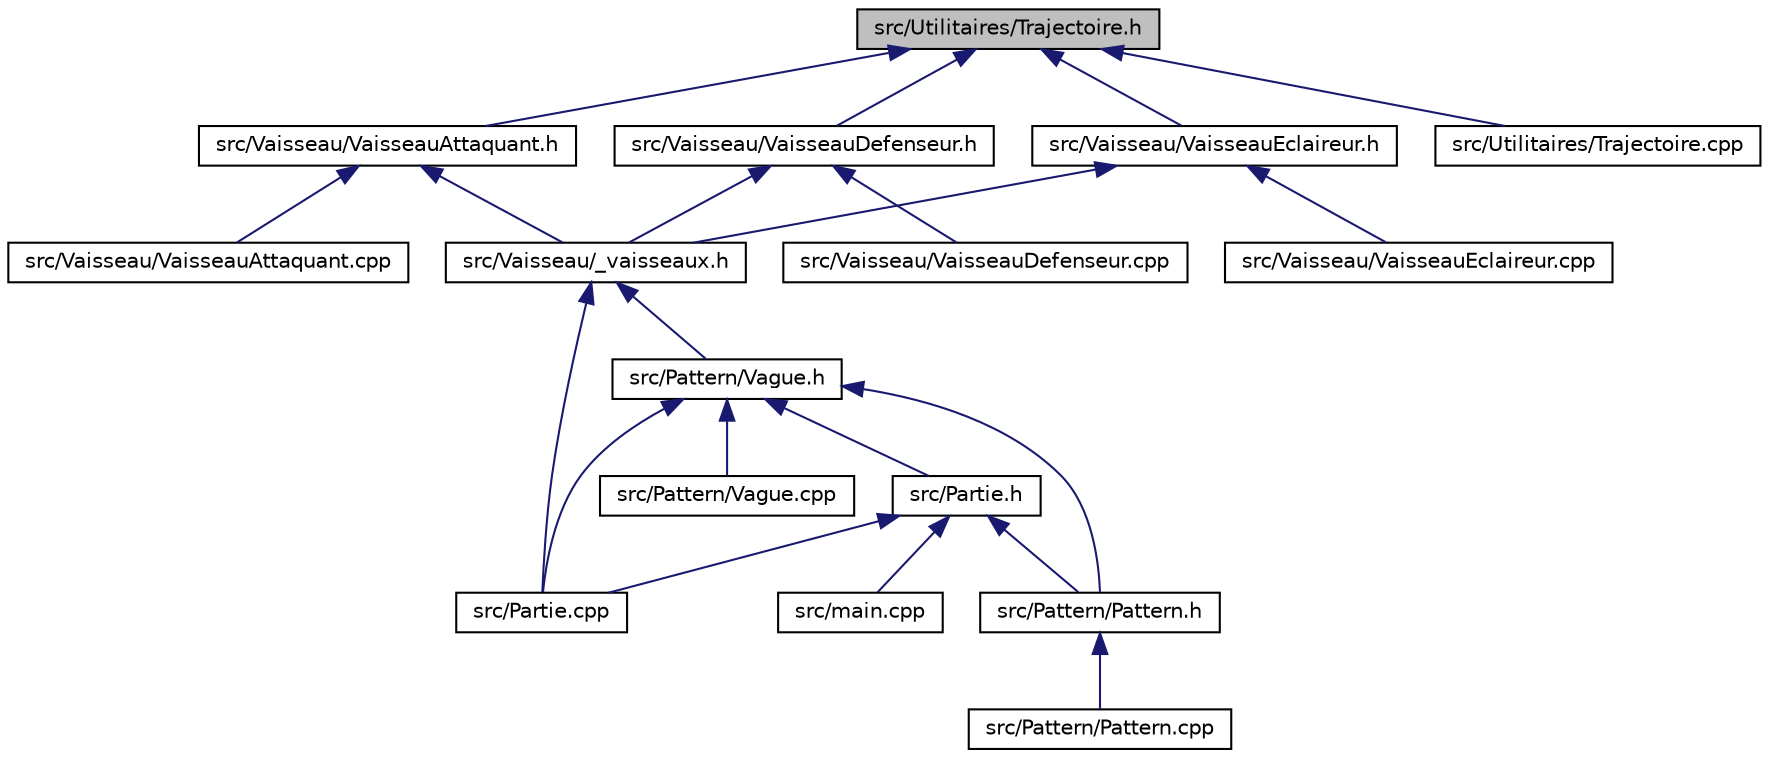 digraph "src/Utilitaires/Trajectoire.h"
{
 // INTERACTIVE_SVG=YES
  edge [fontname="Helvetica",fontsize="10",labelfontname="Helvetica",labelfontsize="10"];
  node [fontname="Helvetica",fontsize="10",shape=record];
  Node4 [label="src/Utilitaires/Trajectoire.h",height=0.2,width=0.4,color="black", fillcolor="grey75", style="filled", fontcolor="black"];
  Node4 -> Node5 [dir="back",color="midnightblue",fontsize="10",style="solid"];
  Node5 [label="src/Vaisseau/VaisseauEclaireur.h",height=0.2,width=0.4,color="black", fillcolor="white", style="filled",URL="$_vaisseau_eclaireur_8h.html"];
  Node5 -> Node6 [dir="back",color="midnightblue",fontsize="10",style="solid"];
  Node6 [label="src/Vaisseau/_vaisseaux.h",height=0.2,width=0.4,color="black", fillcolor="white", style="filled",URL="$__vaisseaux_8h.html"];
  Node6 -> Node7 [dir="back",color="midnightblue",fontsize="10",style="solid"];
  Node7 [label="src/Pattern/Vague.h",height=0.2,width=0.4,color="black", fillcolor="white", style="filled",URL="$_vague_8h.html"];
  Node7 -> Node8 [dir="back",color="midnightblue",fontsize="10",style="solid"];
  Node8 [label="src/Partie.h",height=0.2,width=0.4,color="black", fillcolor="white", style="filled",URL="$_partie_8h.html"];
  Node8 -> Node9 [dir="back",color="midnightblue",fontsize="10",style="solid"];
  Node9 [label="src/main.cpp",height=0.2,width=0.4,color="black", fillcolor="white", style="filled",URL="$main_8cpp.html"];
  Node8 -> Node10 [dir="back",color="midnightblue",fontsize="10",style="solid"];
  Node10 [label="src/Partie.cpp",height=0.2,width=0.4,color="black", fillcolor="white", style="filled",URL="$_partie_8cpp.html"];
  Node8 -> Node11 [dir="back",color="midnightblue",fontsize="10",style="solid"];
  Node11 [label="src/Pattern/Pattern.h",height=0.2,width=0.4,color="black", fillcolor="white", style="filled",URL="$_pattern_8h.html"];
  Node11 -> Node12 [dir="back",color="midnightblue",fontsize="10",style="solid"];
  Node12 [label="src/Pattern/Pattern.cpp",height=0.2,width=0.4,color="black", fillcolor="white", style="filled",URL="$_pattern_8cpp.html"];
  Node7 -> Node10 [dir="back",color="midnightblue",fontsize="10",style="solid"];
  Node7 -> Node11 [dir="back",color="midnightblue",fontsize="10",style="solid"];
  Node7 -> Node13 [dir="back",color="midnightblue",fontsize="10",style="solid"];
  Node13 [label="src/Pattern/Vague.cpp",height=0.2,width=0.4,color="black", fillcolor="white", style="filled",URL="$_vague_8cpp.html"];
  Node6 -> Node10 [dir="back",color="midnightblue",fontsize="10",style="solid"];
  Node5 -> Node14 [dir="back",color="midnightblue",fontsize="10",style="solid"];
  Node14 [label="src/Vaisseau/VaisseauEclaireur.cpp",height=0.2,width=0.4,color="black", fillcolor="white", style="filled",URL="$_vaisseau_eclaireur_8cpp.html"];
  Node4 -> Node15 [dir="back",color="midnightblue",fontsize="10",style="solid"];
  Node15 [label="src/Vaisseau/VaisseauAttaquant.h",height=0.2,width=0.4,color="black", fillcolor="white", style="filled",URL="$_vaisseau_attaquant_8h.html"];
  Node15 -> Node6 [dir="back",color="midnightblue",fontsize="10",style="solid"];
  Node15 -> Node16 [dir="back",color="midnightblue",fontsize="10",style="solid"];
  Node16 [label="src/Vaisseau/VaisseauAttaquant.cpp",height=0.2,width=0.4,color="black", fillcolor="white", style="filled",URL="$_vaisseau_attaquant_8cpp.html"];
  Node4 -> Node17 [dir="back",color="midnightblue",fontsize="10",style="solid"];
  Node17 [label="src/Vaisseau/VaisseauDefenseur.h",height=0.2,width=0.4,color="black", fillcolor="white", style="filled",URL="$_vaisseau_defenseur_8h.html"];
  Node17 -> Node6 [dir="back",color="midnightblue",fontsize="10",style="solid"];
  Node17 -> Node18 [dir="back",color="midnightblue",fontsize="10",style="solid"];
  Node18 [label="src/Vaisseau/VaisseauDefenseur.cpp",height=0.2,width=0.4,color="black", fillcolor="white", style="filled",URL="$_vaisseau_defenseur_8cpp.html"];
  Node4 -> Node19 [dir="back",color="midnightblue",fontsize="10",style="solid"];
  Node19 [label="src/Utilitaires/Trajectoire.cpp",height=0.2,width=0.4,color="black", fillcolor="white", style="filled",URL="$_trajectoire_8cpp.html"];
}
